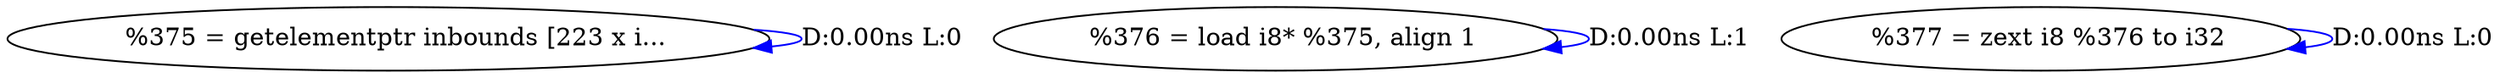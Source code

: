 digraph {
Node0x36de600[label="  %375 = getelementptr inbounds [223 x i..."];
Node0x36de600 -> Node0x36de600[label="D:0.00ns L:0",color=blue];
Node0x36de720[label="  %376 = load i8* %375, align 1"];
Node0x36de720 -> Node0x36de720[label="D:0.00ns L:1",color=blue];
Node0x36de800[label="  %377 = zext i8 %376 to i32"];
Node0x36de800 -> Node0x36de800[label="D:0.00ns L:0",color=blue];
}
